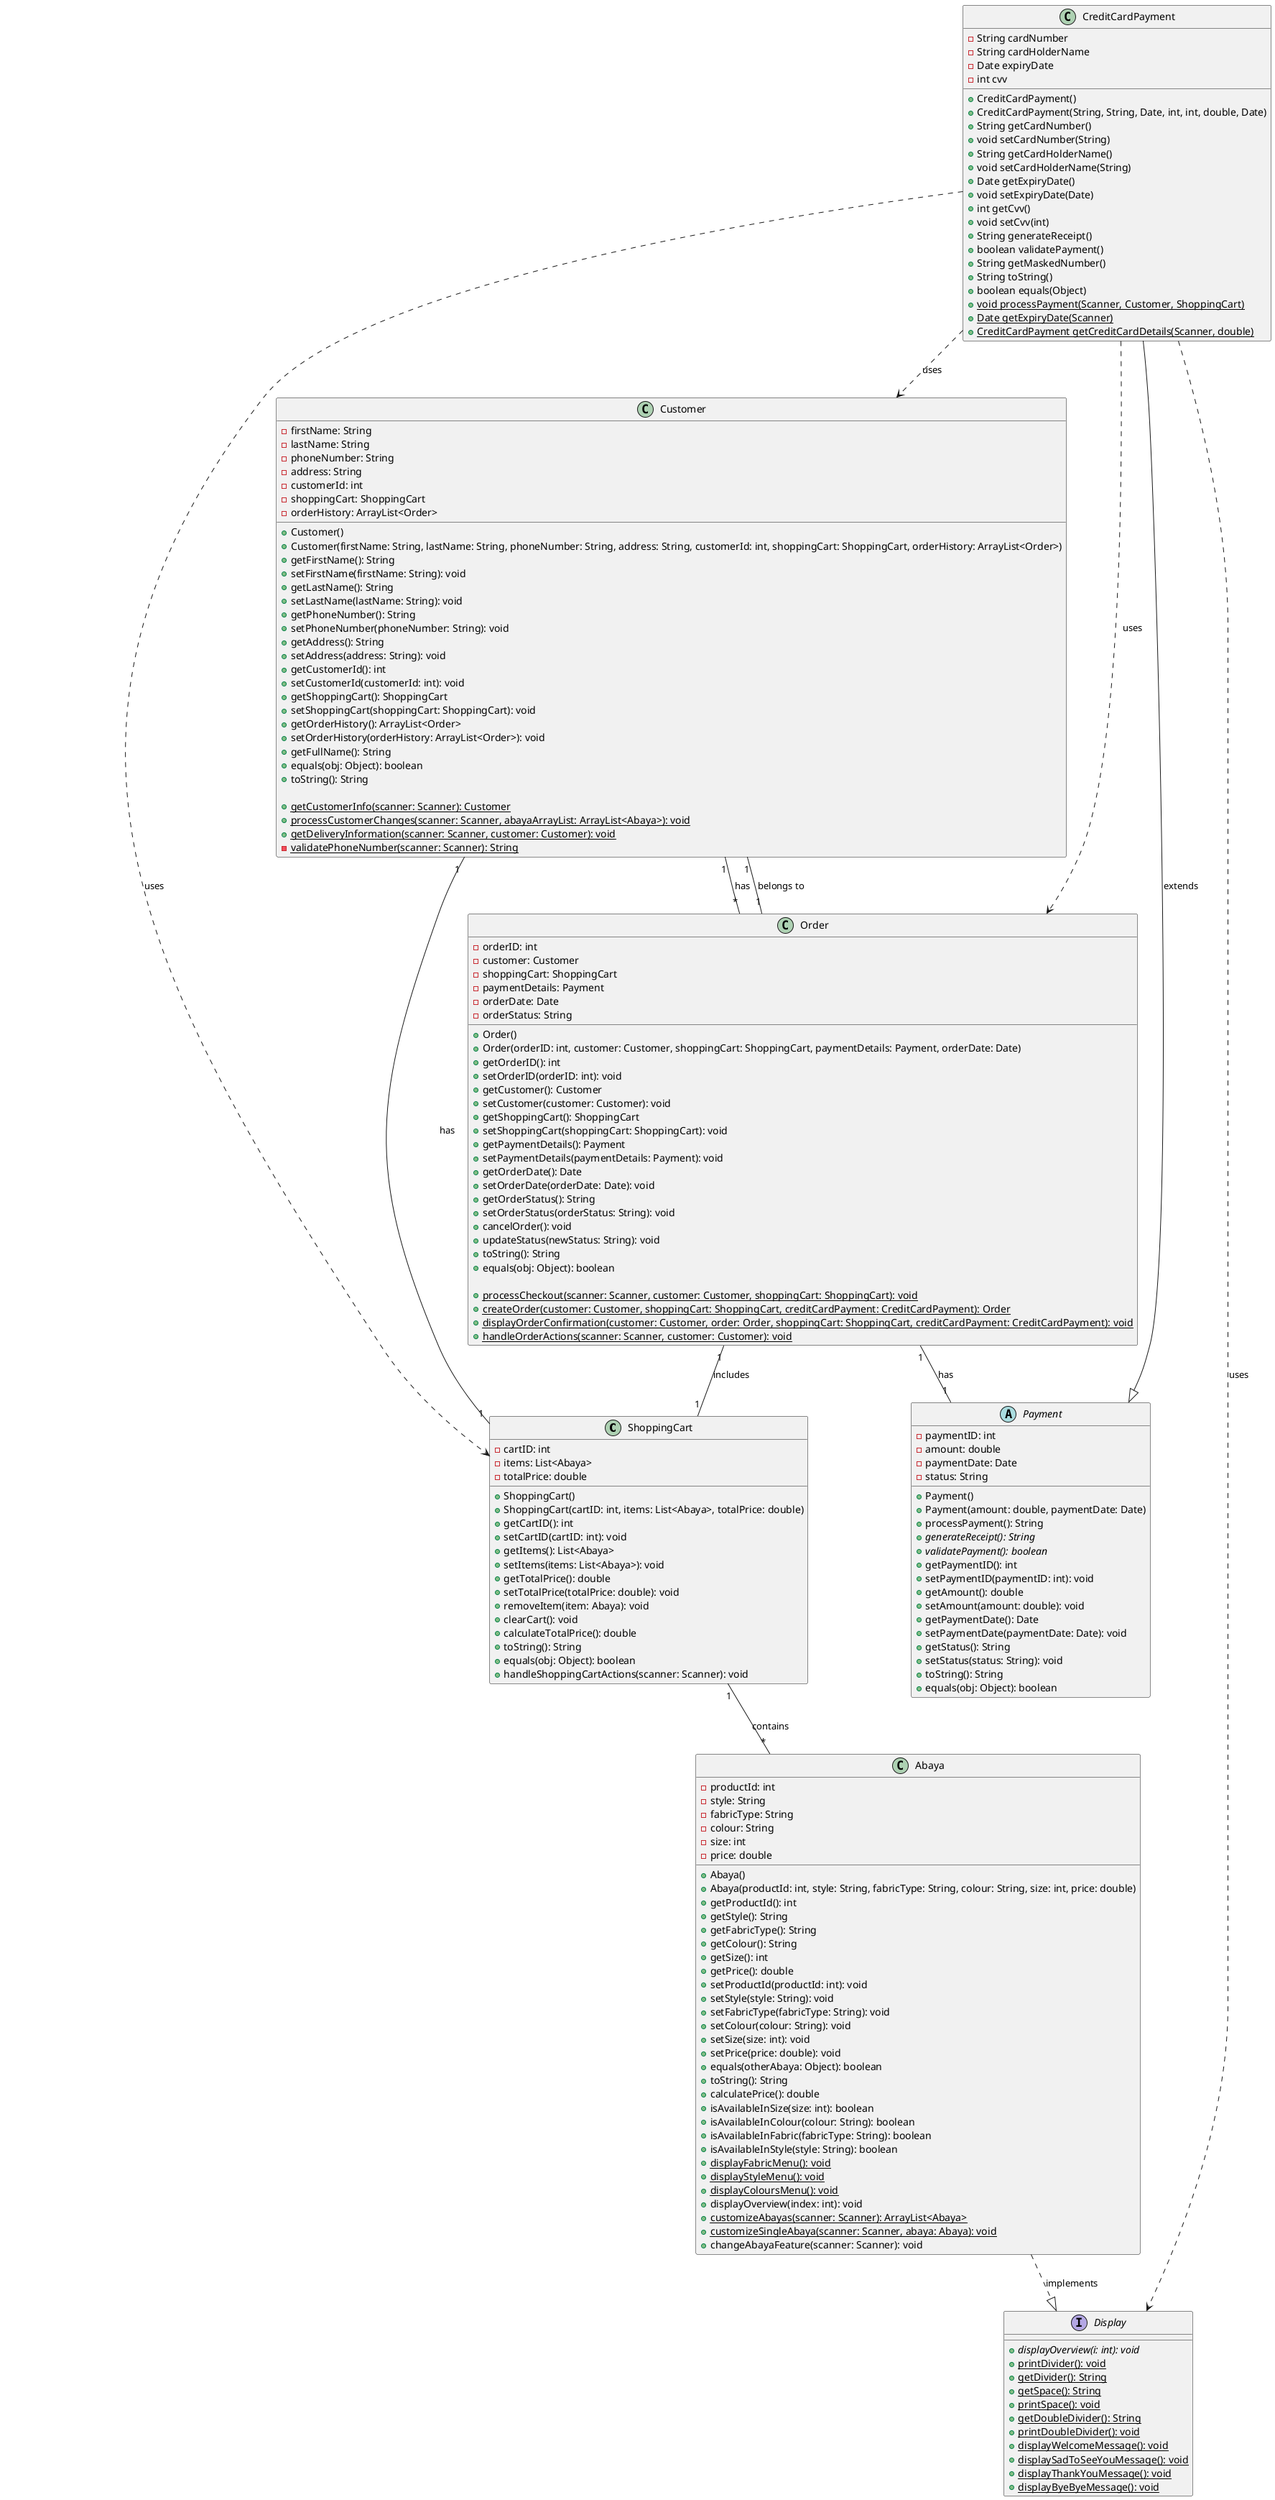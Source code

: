 @startuml ShoppingCart

class ShoppingCart {
  - cartID: int
  - items: List<Abaya>
  - totalPrice: double

  + ShoppingCart()
  + ShoppingCart(cartID: int, items: List<Abaya>, totalPrice: double)
  + getCartID(): int
  + setCartID(cartID: int): void
  + getItems(): List<Abaya>
  + setItems(items: List<Abaya>): void
  + getTotalPrice(): double
  + setTotalPrice(totalPrice: double): void
  + removeItem(item: Abaya): void
  + clearCart(): void
  + calculateTotalPrice(): double
  + toString(): String
  + equals(obj: Object): boolean
  + handleShoppingCartActions(scanner: Scanner): void
}

class Customer {
  - firstName: String
  - lastName: String
  - phoneNumber: String
  - address: String
  - customerId: int
  - shoppingCart: ShoppingCart
  - orderHistory: ArrayList<Order>

  + Customer()
  + Customer(firstName: String, lastName: String, phoneNumber: String, address: String, customerId: int, shoppingCart: ShoppingCart, orderHistory: ArrayList<Order>)
  + getFirstName(): String
  + setFirstName(firstName: String): void
  + getLastName(): String
  + setLastName(lastName: String): void
  + getPhoneNumber(): String
  + setPhoneNumber(phoneNumber: String): void
  + getAddress(): String
  + setAddress(address: String): void
  + getCustomerId(): int
  + setCustomerId(customerId: int): void
  + getShoppingCart(): ShoppingCart
  + setShoppingCart(shoppingCart: ShoppingCart): void
  + getOrderHistory(): ArrayList<Order>
  + setOrderHistory(orderHistory: ArrayList<Order>): void
  + getFullName(): String
  + equals(obj: Object): boolean
  + toString(): String

  {static} + getCustomerInfo(scanner: Scanner): Customer
  {static} + processCustomerChanges(scanner: Scanner, abayaArrayList: ArrayList<Abaya>): void
  {static} + getDeliveryInformation(scanner: Scanner, customer: Customer): void
  {static} - validatePhoneNumber(scanner: Scanner): String
}

class Order {
  - orderID: int
  - customer: Customer
  - shoppingCart: ShoppingCart
  - paymentDetails: Payment
  - orderDate: Date
  - orderStatus: String

  + Order()
  + Order(orderID: int, customer: Customer, shoppingCart: ShoppingCart, paymentDetails: Payment, orderDate: Date)
  + getOrderID(): int
  + setOrderID(orderID: int): void
  + getCustomer(): Customer
  + setCustomer(customer: Customer): void
  + getShoppingCart(): ShoppingCart
  + setShoppingCart(shoppingCart: ShoppingCart): void
  + getPaymentDetails(): Payment
  + setPaymentDetails(paymentDetails: Payment): void
  + getOrderDate(): Date
  + setOrderDate(orderDate: Date): void
  + getOrderStatus(): String
  + setOrderStatus(orderStatus: String): void
  + cancelOrder(): void
  + updateStatus(newStatus: String): void
  + toString(): String
  + equals(obj: Object): boolean

  {static} + processCheckout(scanner: Scanner, customer: Customer, shoppingCart: ShoppingCart): void
  {static} + createOrder(customer: Customer, shoppingCart: ShoppingCart, creditCardPayment: CreditCardPayment): Order
  {static} + displayOrderConfirmation(customer: Customer, order: Order, shoppingCart: ShoppingCart, creditCardPayment: CreditCardPayment): void
  {static} + handleOrderActions(scanner: Scanner, customer: Customer): void
}

abstract class Payment {
  - paymentID: int
  - amount: double
  - paymentDate: Date
  - status: String

  + Payment()
  + Payment(amount: double, paymentDate: Date)
  + processPayment(): String
  + {abstract} generateReceipt(): String
  + {abstract} validatePayment(): boolean
  + getPaymentID(): int
  + setPaymentID(paymentID: int): void
  + getAmount(): double
  + setAmount(amount: double): void
  + getPaymentDate(): Date
  + setPaymentDate(paymentDate: Date): void
  + getStatus(): String
  + setStatus(status: String): void
  + toString(): String
  + equals(obj: Object): boolean
}


class CreditCardPayment {
  - String cardNumber
  - String cardHolderName
  - Date expiryDate
  - int cvv

  + CreditCardPayment()
  + CreditCardPayment(String, String, Date, int, int, double, Date)
  + String getCardNumber()
  + void setCardNumber(String)
  + String getCardHolderName()
  + void setCardHolderName(String)
  + Date getExpiryDate()
  + void setExpiryDate(Date)
  + int getCvv()
  + void setCvv(int)
  + String generateReceipt()
  + boolean validatePayment()
  + String getMaskedNumber()
  + String toString()
  + boolean equals(Object)
  + {static} void processPayment(Scanner, Customer, ShoppingCart)
  + {static} Date getExpiryDate(Scanner)
  + {static} CreditCardPayment getCreditCardDetails(Scanner, double)
}


interface Display {
  + {abstract} displayOverview(i: int): void
  + {static} printDivider(): void
  + {static} getDivider(): String
  + {static} getSpace(): String
  + {static} printSpace(): void
  + {static} getDoubleDivider(): String
  + {static} printDoubleDivider(): void
  + {static} displayWelcomeMessage(): void
  + {static} displaySadToSeeYouMessage(): void
  + {static} displayThankYouMessage(): void
  + {static} displayByeByeMessage(): void
}


class Abaya {
  - productId: int
  - style: String
  - fabricType: String
  - colour: String
  - size: int
  - price: double

  + Abaya()
  + Abaya(productId: int, style: String, fabricType: String, colour: String, size: int, price: double)
  + getProductId(): int
  + getStyle(): String
  + getFabricType(): String
  + getColour(): String
  + getSize(): int
  + getPrice(): double
  + setProductId(productId: int): void
  + setStyle(style: String): void
  + setFabricType(fabricType: String): void
  + setColour(colour: String): void
  + setSize(size: int): void
  + setPrice(price: double): void
  + equals(otherAbaya: Object): boolean
  + toString(): String
  + calculatePrice(): double
  + isAvailableInSize(size: int): boolean
  + isAvailableInColour(colour: String): boolean
  + isAvailableInFabric(fabricType: String): boolean
  + isAvailableInStyle(style: String): boolean
  + {static} displayFabricMenu(): void
  + {static} displayStyleMenu(): void
  + {static} displayColoursMenu(): void
  + displayOverview(index: int): void
  + {static} customizeAbayas(scanner: Scanner): ArrayList<Abaya>
  + {static} customizeSingleAbaya(scanner: Scanner, abaya: Abaya): void
  + changeAbayaFeature(scanner: Scanner): void
}


ShoppingCart "1" -- "*" Abaya : contains
Customer "1" -- "1" ShoppingCart : has
Customer "1" -- "*" Order : has
Order "1" -- "1" ShoppingCart : includes
Order "1" -- "1" Customer : belongs to
Order "1" -- "1" Payment : has
CreditCardPayment --|> Payment : extends
Abaya ..|> Display : implements


CreditCardPayment ..> Customer : uses
CreditCardPayment ..> ShoppingCart : uses
CreditCardPayment ..> Order : uses
CreditCardPayment ..> Display : uses



@enduml

